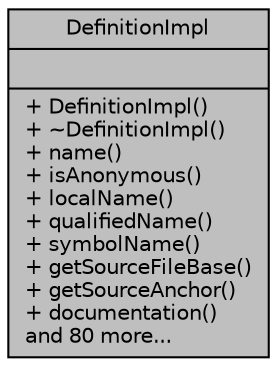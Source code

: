 digraph "DefinitionImpl"
{
 // LATEX_PDF_SIZE
  edge [fontname="Helvetica",fontsize="10",labelfontname="Helvetica",labelfontsize="10"];
  node [fontname="Helvetica",fontsize="10",shape=record];
  Node1 [label="{DefinitionImpl\n||+ DefinitionImpl()\l+ ~DefinitionImpl()\l+ name()\l+ isAnonymous()\l+ localName()\l+ qualifiedName()\l+ symbolName()\l+ getSourceFileBase()\l+ getSourceAnchor()\l+ documentation()\land 80 more...\l}",height=0.2,width=0.4,color="black", fillcolor="grey75", style="filled", fontcolor="black",tooltip=" "];
}
